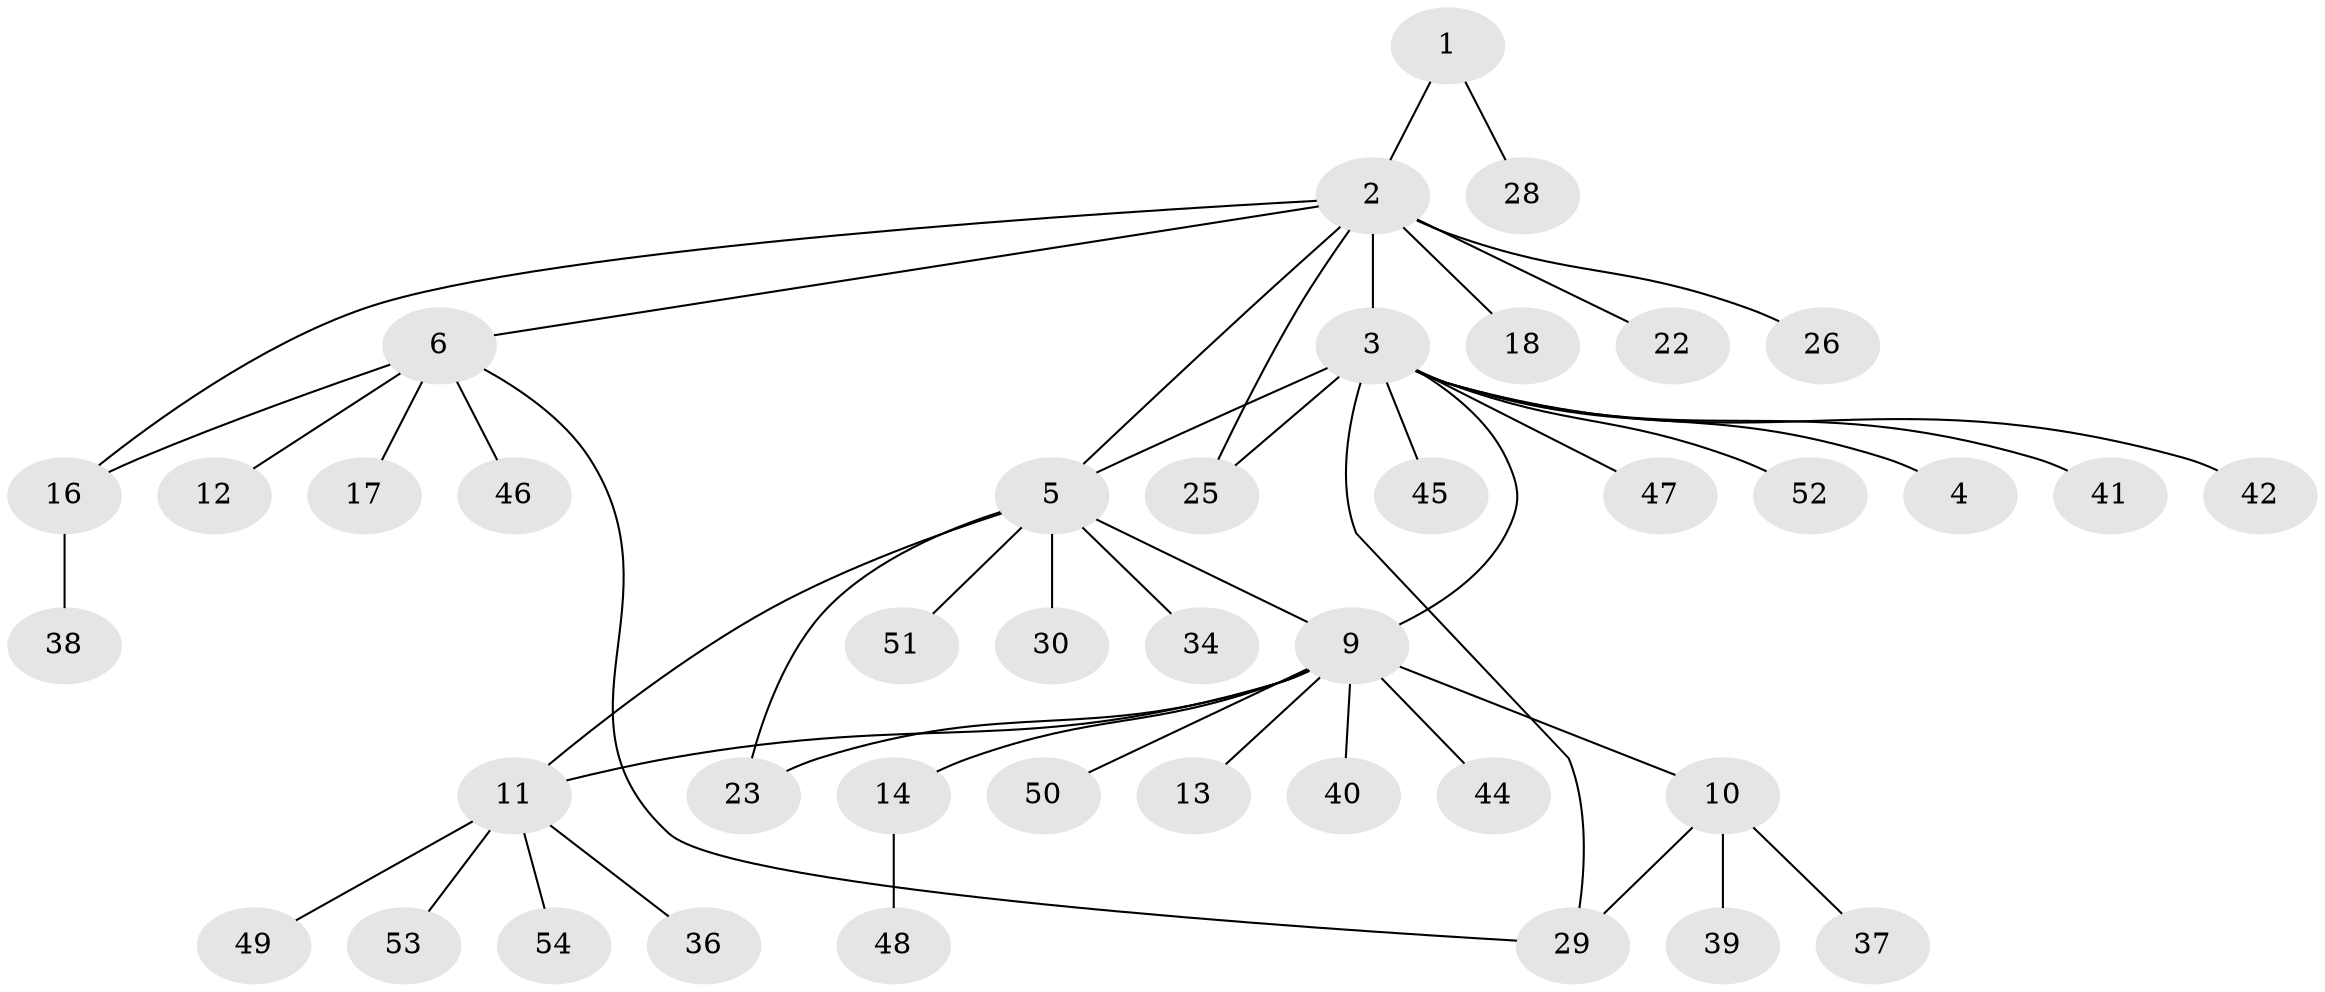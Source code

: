 // Generated by graph-tools (version 1.1) at 2025/51/02/27/25 19:51:55]
// undirected, 41 vertices, 48 edges
graph export_dot {
graph [start="1"]
  node [color=gray90,style=filled];
  1 [super="+7"];
  2 [super="+15"];
  3 [super="+8"];
  4;
  5 [super="+20"];
  6 [super="+33"];
  9 [super="+35"];
  10 [super="+27"];
  11 [super="+19"];
  12;
  13 [super="+21"];
  14 [super="+32"];
  16 [super="+24"];
  17;
  18;
  22;
  23;
  25;
  26;
  28;
  29 [super="+43"];
  30 [super="+31"];
  34;
  36;
  37;
  38;
  39;
  40;
  41;
  42;
  44;
  45;
  46;
  47;
  48;
  49;
  50;
  51;
  52;
  53;
  54;
  1 -- 2;
  1 -- 28;
  2 -- 3 [weight=2];
  2 -- 5;
  2 -- 6;
  2 -- 16;
  2 -- 18 [weight=2];
  2 -- 25;
  2 -- 22;
  2 -- 26;
  3 -- 4;
  3 -- 29;
  3 -- 41;
  3 -- 45;
  3 -- 47;
  3 -- 52;
  3 -- 9;
  3 -- 42;
  3 -- 25;
  3 -- 5;
  5 -- 23;
  5 -- 30;
  5 -- 34;
  5 -- 51;
  5 -- 11;
  5 -- 9;
  6 -- 12;
  6 -- 17;
  6 -- 29;
  6 -- 46;
  6 -- 16;
  9 -- 10 [weight=3];
  9 -- 11;
  9 -- 13;
  9 -- 14;
  9 -- 44;
  9 -- 50;
  9 -- 40;
  9 -- 23;
  10 -- 29;
  10 -- 39;
  10 -- 37;
  11 -- 54;
  11 -- 49;
  11 -- 53;
  11 -- 36;
  14 -- 48;
  16 -- 38;
}
